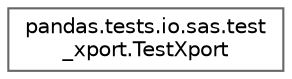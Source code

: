 digraph "Graphical Class Hierarchy"
{
 // LATEX_PDF_SIZE
  bgcolor="transparent";
  edge [fontname=Helvetica,fontsize=10,labelfontname=Helvetica,labelfontsize=10];
  node [fontname=Helvetica,fontsize=10,shape=box,height=0.2,width=0.4];
  rankdir="LR";
  Node0 [id="Node000000",label="pandas.tests.io.sas.test\l_xport.TestXport",height=0.2,width=0.4,color="grey40", fillcolor="white", style="filled",URL="$d7/d2a/classpandas_1_1tests_1_1io_1_1sas_1_1test__xport_1_1TestXport.html",tooltip=" "];
}
